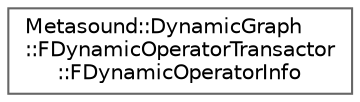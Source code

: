 digraph "Graphical Class Hierarchy"
{
 // INTERACTIVE_SVG=YES
 // LATEX_PDF_SIZE
  bgcolor="transparent";
  edge [fontname=Helvetica,fontsize=10,labelfontname=Helvetica,labelfontsize=10];
  node [fontname=Helvetica,fontsize=10,shape=box,height=0.2,width=0.4];
  rankdir="LR";
  Node0 [id="Node000000",label="Metasound::DynamicGraph\l::FDynamicOperatorTransactor\l::FDynamicOperatorInfo",height=0.2,width=0.4,color="grey40", fillcolor="white", style="filled",URL="$db/d4d/structMetasound_1_1DynamicGraph_1_1FDynamicOperatorTransactor_1_1FDynamicOperatorInfo.html",tooltip=" "];
}
